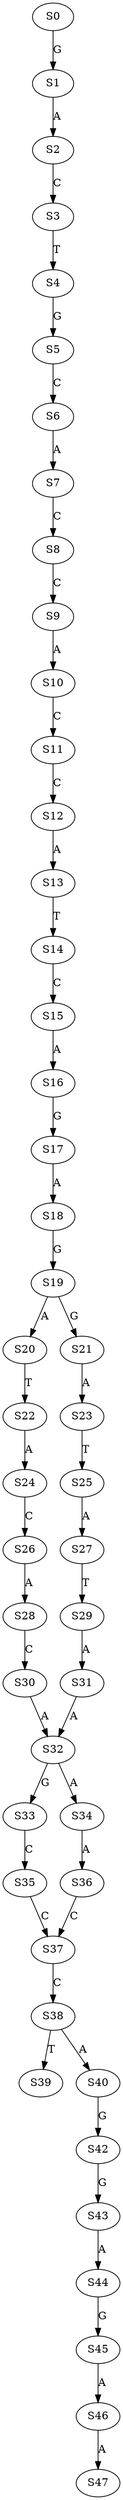 strict digraph  {
	S0 -> S1 [ label = G ];
	S1 -> S2 [ label = A ];
	S2 -> S3 [ label = C ];
	S3 -> S4 [ label = T ];
	S4 -> S5 [ label = G ];
	S5 -> S6 [ label = C ];
	S6 -> S7 [ label = A ];
	S7 -> S8 [ label = C ];
	S8 -> S9 [ label = C ];
	S9 -> S10 [ label = A ];
	S10 -> S11 [ label = C ];
	S11 -> S12 [ label = C ];
	S12 -> S13 [ label = A ];
	S13 -> S14 [ label = T ];
	S14 -> S15 [ label = C ];
	S15 -> S16 [ label = A ];
	S16 -> S17 [ label = G ];
	S17 -> S18 [ label = A ];
	S18 -> S19 [ label = G ];
	S19 -> S20 [ label = A ];
	S19 -> S21 [ label = G ];
	S20 -> S22 [ label = T ];
	S21 -> S23 [ label = A ];
	S22 -> S24 [ label = A ];
	S23 -> S25 [ label = T ];
	S24 -> S26 [ label = C ];
	S25 -> S27 [ label = A ];
	S26 -> S28 [ label = A ];
	S27 -> S29 [ label = T ];
	S28 -> S30 [ label = C ];
	S29 -> S31 [ label = A ];
	S30 -> S32 [ label = A ];
	S31 -> S32 [ label = A ];
	S32 -> S33 [ label = G ];
	S32 -> S34 [ label = A ];
	S33 -> S35 [ label = C ];
	S34 -> S36 [ label = A ];
	S35 -> S37 [ label = C ];
	S36 -> S37 [ label = C ];
	S37 -> S38 [ label = C ];
	S38 -> S39 [ label = T ];
	S38 -> S40 [ label = A ];
	S40 -> S42 [ label = G ];
	S42 -> S43 [ label = G ];
	S43 -> S44 [ label = A ];
	S44 -> S45 [ label = G ];
	S45 -> S46 [ label = A ];
	S46 -> S47 [ label = A ];
}
